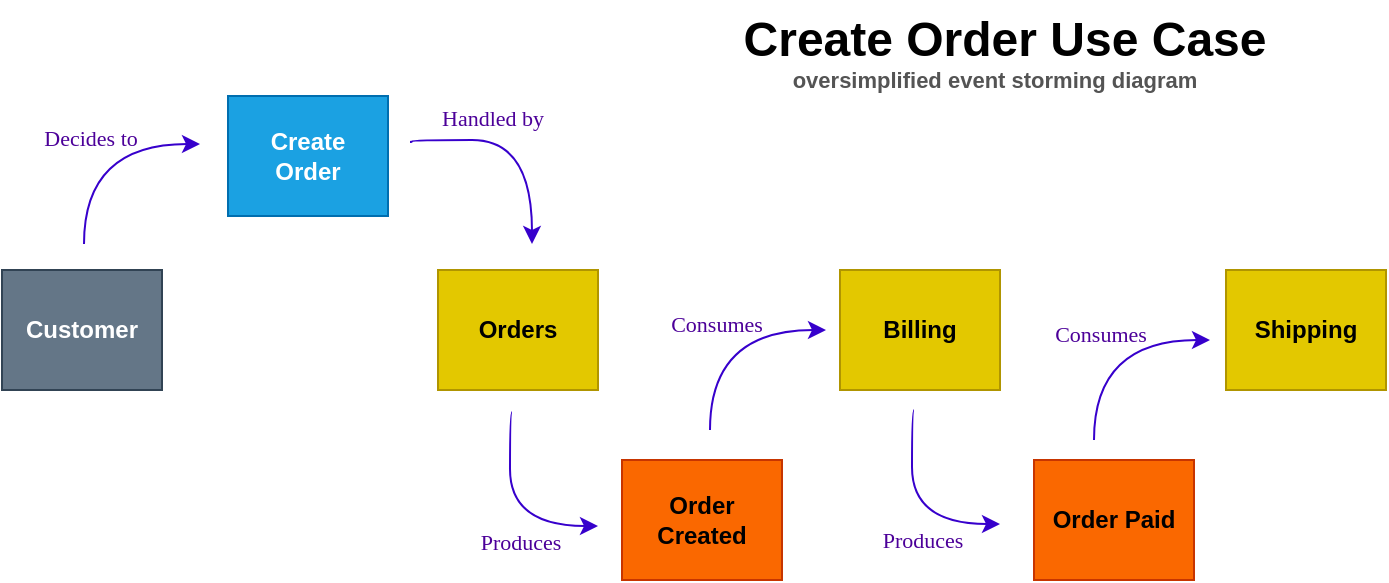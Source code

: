 <mxfile>
    <diagram id="CQzcDcZlTINeK-SJ2JHd" name="Page-1">
        <mxGraphModel dx="848" dy="953" grid="0" gridSize="10" guides="1" tooltips="1" connect="1" arrows="1" fold="1" page="1" pageScale="1" pageWidth="800" pageHeight="320" background="#ffffff" math="0" shadow="0">
            <root>
                <mxCell id="0"/>
                <mxCell id="1" parent="0"/>
                <mxCell id="3" value="Orders" style="rounded=0;whiteSpace=wrap;html=1;fillColor=#e3c800;fontColor=#000000;strokeColor=#B09500;fontStyle=1" vertex="1" parent="1">
                    <mxGeometry x="272" y="140" width="80" height="60" as="geometry"/>
                </mxCell>
                <mxCell id="4" value="Billing" style="rounded=0;whiteSpace=wrap;html=1;fillColor=#e3c800;fontColor=#000000;strokeColor=#B09500;fontStyle=1" vertex="1" parent="1">
                    <mxGeometry x="473" y="140" width="80" height="60" as="geometry"/>
                </mxCell>
                <mxCell id="20" value="Order&lt;br&gt;Created" style="rounded=0;whiteSpace=wrap;html=1;fillColor=#fa6800;fontColor=#000000;strokeColor=#C73500;fontStyle=1" vertex="1" parent="1">
                    <mxGeometry x="364" y="235" width="80" height="60" as="geometry"/>
                </mxCell>
                <mxCell id="21" value="Order Paid" style="rounded=0;whiteSpace=wrap;html=1;fillColor=#fa6800;fontColor=#000000;strokeColor=#C73500;fontStyle=1" vertex="1" parent="1">
                    <mxGeometry x="570" y="235" width="80" height="60" as="geometry"/>
                </mxCell>
                <mxCell id="22" value="Create&lt;br&gt;Order" style="rounded=0;whiteSpace=wrap;html=1;fillColor=#1ba1e2;fontColor=#ffffff;strokeColor=#006EAF;fontStyle=1" vertex="1" parent="1">
                    <mxGeometry x="167" y="53" width="80" height="60" as="geometry"/>
                </mxCell>
                <mxCell id="23" value="Customer" style="rounded=0;whiteSpace=wrap;html=1;fillColor=#647687;fontColor=#ffffff;strokeColor=#314354;fontStyle=1" vertex="1" parent="1">
                    <mxGeometry x="54" y="140" width="80" height="60" as="geometry"/>
                </mxCell>
                <mxCell id="24" value="Shipping" style="rounded=0;whiteSpace=wrap;html=1;fillColor=#e3c800;fontColor=#000000;strokeColor=#B09500;fontStyle=1" vertex="1" parent="1">
                    <mxGeometry x="666" y="140" width="80" height="60" as="geometry"/>
                </mxCell>
                <mxCell id="26" value="" style="endArrow=classic;html=1;strokeColor=#3700CC;fontColor=#FFFFFF;fillColor=#6a00ff;curved=1;edgeStyle=orthogonalEdgeStyle;endFill=1;fontFamily=Tahoma;" edge="1" parent="1">
                    <mxGeometry width="50" height="50" relative="1" as="geometry">
                        <mxPoint x="95" y="127" as="sourcePoint"/>
                        <mxPoint x="153" y="77" as="targetPoint"/>
                        <Array as="points">
                            <mxPoint x="95" y="77"/>
                        </Array>
                    </mxGeometry>
                </mxCell>
                <mxCell id="27" value="Decides to" style="edgeLabel;html=1;align=center;verticalAlign=middle;resizable=0;points=[];fontColor=#4C0099;labelBackgroundColor=none;fontFamily=Comic Sans MS;" vertex="1" connectable="0" parent="26">
                    <mxGeometry x="0.319" y="-4" relative="1" as="geometry">
                        <mxPoint x="-18" y="-7" as="offset"/>
                    </mxGeometry>
                </mxCell>
                <mxCell id="28" value="" style="endArrow=classic;html=1;strokeColor=#3700CC;fontColor=#FFFFFF;fillColor=#6a00ff;curved=1;edgeStyle=orthogonalEdgeStyle;endFill=1;fontFamily=Tahoma;" edge="1" parent="1">
                    <mxGeometry width="50" height="50" relative="1" as="geometry">
                        <mxPoint x="258" y="76" as="sourcePoint"/>
                        <mxPoint x="319" y="127" as="targetPoint"/>
                        <Array as="points">
                            <mxPoint x="259" y="76"/>
                            <mxPoint x="319" y="75"/>
                        </Array>
                    </mxGeometry>
                </mxCell>
                <mxCell id="29" value="Handled by" style="edgeLabel;html=1;align=center;verticalAlign=middle;resizable=0;points=[];fontColor=#4C0099;labelBackgroundColor=none;fontFamily=Comic Sans MS;" vertex="1" connectable="0" parent="28">
                    <mxGeometry x="0.319" y="-4" relative="1" as="geometry">
                        <mxPoint x="-16" y="-24" as="offset"/>
                    </mxGeometry>
                </mxCell>
                <mxCell id="30" value="" style="endArrow=classic;html=1;strokeColor=#3700CC;fontColor=#FFFFFF;fillColor=#6a00ff;curved=1;edgeStyle=orthogonalEdgeStyle;endFill=1;fontFamily=Tahoma;" edge="1" parent="1">
                    <mxGeometry width="50" height="50" relative="1" as="geometry">
                        <mxPoint x="309" y="211" as="sourcePoint"/>
                        <mxPoint x="352" y="268" as="targetPoint"/>
                        <Array as="points">
                            <mxPoint x="308" y="211"/>
                            <mxPoint x="308" y="268"/>
                        </Array>
                    </mxGeometry>
                </mxCell>
                <mxCell id="31" value="Produces" style="edgeLabel;html=1;align=center;verticalAlign=middle;resizable=0;points=[];fontColor=#4C0099;labelBackgroundColor=none;fontFamily=Comic Sans MS;" vertex="1" connectable="0" parent="30">
                    <mxGeometry x="0.319" y="-4" relative="1" as="geometry">
                        <mxPoint x="-5" y="4" as="offset"/>
                    </mxGeometry>
                </mxCell>
                <mxCell id="32" value="" style="endArrow=classic;html=1;strokeColor=#3700CC;fontColor=#FFFFFF;fillColor=#6a00ff;curved=1;edgeStyle=orthogonalEdgeStyle;endFill=1;fontFamily=Tahoma;" edge="1" parent="1">
                    <mxGeometry width="50" height="50" relative="1" as="geometry">
                        <mxPoint x="408" y="220" as="sourcePoint"/>
                        <mxPoint x="466" y="170" as="targetPoint"/>
                        <Array as="points">
                            <mxPoint x="408" y="170"/>
                        </Array>
                    </mxGeometry>
                </mxCell>
                <mxCell id="33" value="Consumes" style="edgeLabel;html=1;align=center;verticalAlign=middle;resizable=0;points=[];fontColor=#4C0099;labelBackgroundColor=none;fontFamily=Comic Sans MS;" vertex="1" connectable="0" parent="32">
                    <mxGeometry x="0.319" y="-4" relative="1" as="geometry">
                        <mxPoint x="-18" y="-7" as="offset"/>
                    </mxGeometry>
                </mxCell>
                <mxCell id="34" value="" style="endArrow=classic;html=1;strokeColor=#3700CC;fontColor=#FFFFFF;fillColor=#6a00ff;curved=1;edgeStyle=orthogonalEdgeStyle;endFill=1;fontFamily=Tahoma;" edge="1" parent="1">
                    <mxGeometry width="50" height="50" relative="1" as="geometry">
                        <mxPoint x="510" y="210.0" as="sourcePoint"/>
                        <mxPoint x="553.0" y="267" as="targetPoint"/>
                        <Array as="points">
                            <mxPoint x="509" y="210"/>
                            <mxPoint x="509" y="267"/>
                        </Array>
                    </mxGeometry>
                </mxCell>
                <mxCell id="35" value="Produces" style="edgeLabel;html=1;align=center;verticalAlign=middle;resizable=0;points=[];fontColor=#4C0099;labelBackgroundColor=none;fontFamily=Comic Sans MS;" vertex="1" connectable="0" parent="34">
                    <mxGeometry x="0.319" y="-4" relative="1" as="geometry">
                        <mxPoint x="-5" y="4" as="offset"/>
                    </mxGeometry>
                </mxCell>
                <mxCell id="36" value="" style="endArrow=classic;html=1;strokeColor=#3700CC;fontColor=#FFFFFF;fillColor=#6a00ff;curved=1;edgeStyle=orthogonalEdgeStyle;endFill=1;fontFamily=Tahoma;" edge="1" parent="1">
                    <mxGeometry width="50" height="50" relative="1" as="geometry">
                        <mxPoint x="600" y="225" as="sourcePoint"/>
                        <mxPoint x="658" y="175" as="targetPoint"/>
                        <Array as="points">
                            <mxPoint x="600" y="175"/>
                        </Array>
                    </mxGeometry>
                </mxCell>
                <mxCell id="37" value="Consumes" style="edgeLabel;html=1;align=center;verticalAlign=middle;resizable=0;points=[];fontColor=#4C0099;labelBackgroundColor=none;fontFamily=Comic Sans MS;" vertex="1" connectable="0" parent="36">
                    <mxGeometry x="0.319" y="-4" relative="1" as="geometry">
                        <mxPoint x="-18" y="-7" as="offset"/>
                    </mxGeometry>
                </mxCell>
                <mxCell id="39" value="Create Order Use Case" style="text;strokeColor=none;fillColor=none;html=1;fontSize=24;fontStyle=1;verticalAlign=middle;align=center;labelBackgroundColor=none;fontFamily=Helvetica;fontColor=#000000;" vertex="1" parent="1">
                    <mxGeometry x="505" y="5" width="100" height="40" as="geometry"/>
                </mxCell>
                <mxCell id="40" value="oversimplified event storming diagram" style="text;strokeColor=none;fillColor=none;html=1;fontSize=11;fontStyle=1;verticalAlign=middle;align=center;labelBackgroundColor=none;fontFamily=Helvetica;fontColor=#545454;" vertex="1" parent="1">
                    <mxGeometry x="500" y="25" width="100" height="40" as="geometry"/>
                </mxCell>
            </root>
        </mxGraphModel>
    </diagram>
</mxfile>